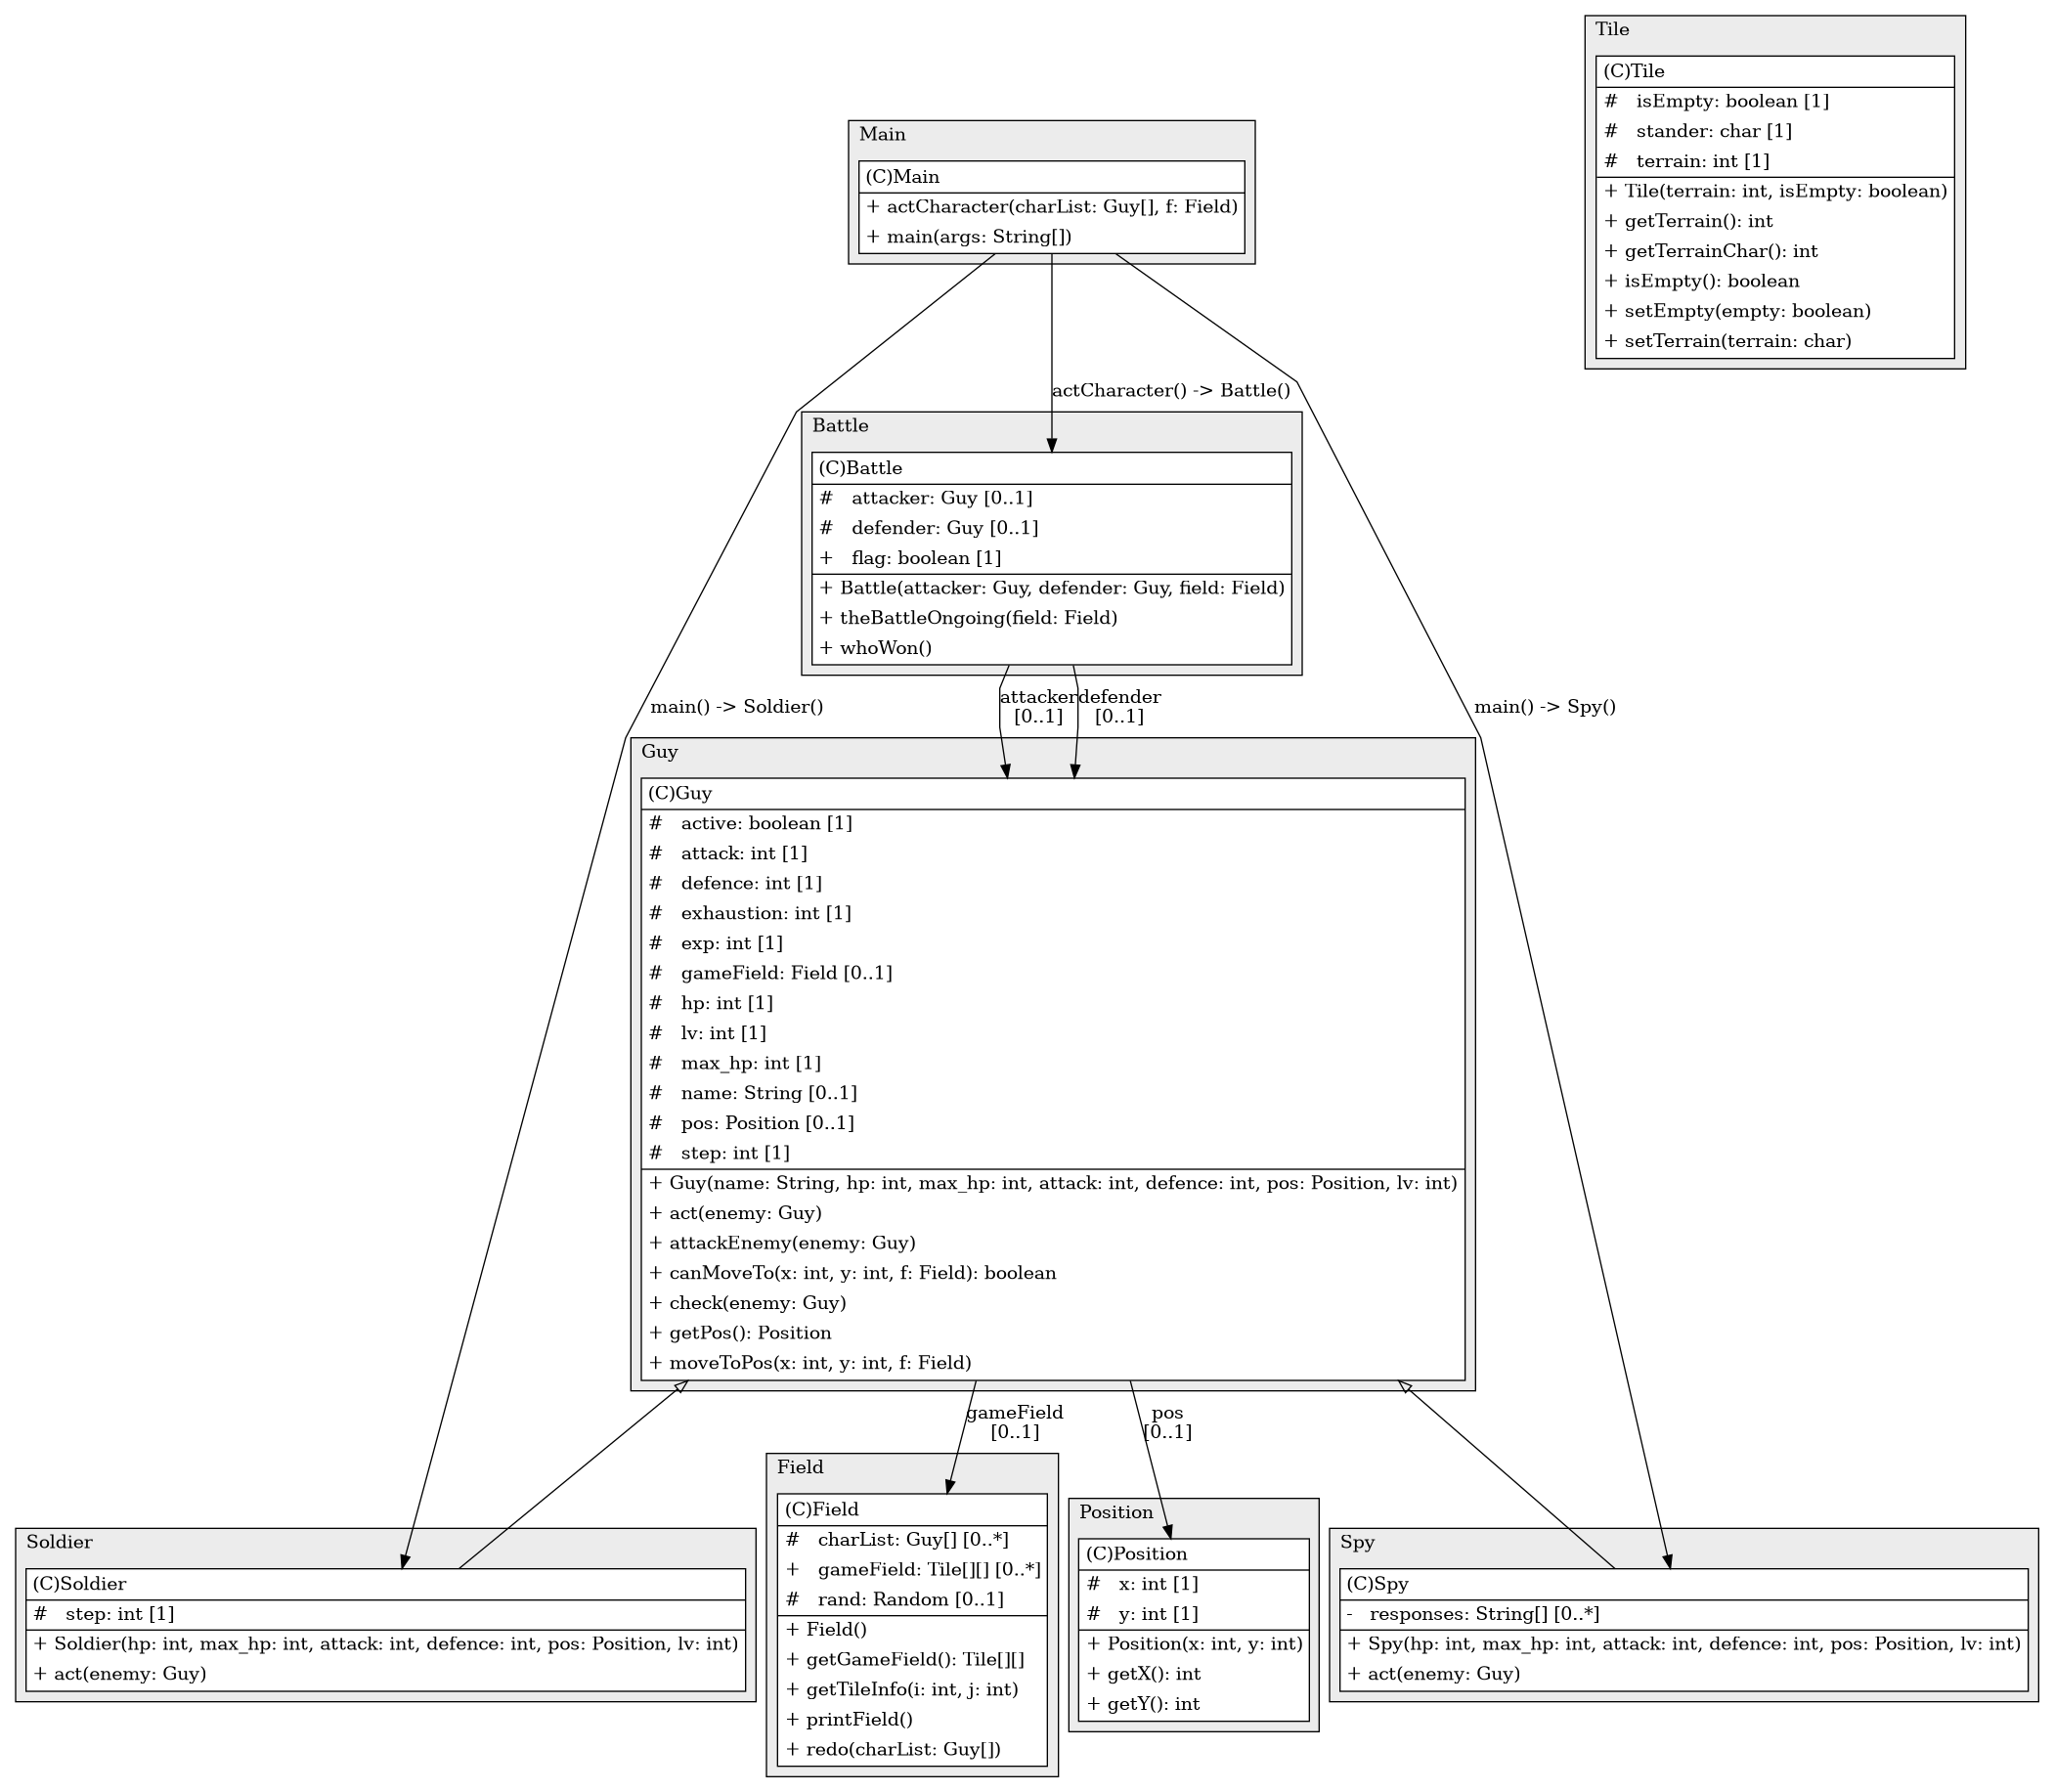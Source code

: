 @startuml

/' diagram meta data start
config=StructureConfiguration;
{
  "projectClassification": {
    "searchMode": "OpenProject", // OpenProject, AllProjects
    "includedProjects": "",
    "pathEndKeywords": "*.impl",
    "isClientPath": "",
    "isClientName": "",
    "isTestPath": "",
    "isTestName": "",
    "isMappingPath": "",
    "isMappingName": "",
    "isDataAccessPath": "",
    "isDataAccessName": "",
    "isDataStructurePath": "",
    "isDataStructureName": "",
    "isInterfaceStructuresPath": "",
    "isInterfaceStructuresName": "",
    "isEntryPointPath": "",
    "isEntryPointName": "",
    "treatFinalFieldsAsMandatory": false
  },
  "graphRestriction": {
    "classPackageExcludeFilter": "",
    "classPackageIncludeFilter": "",
    "classNameExcludeFilter": "",
    "classNameIncludeFilter": "",
    "methodNameExcludeFilter": "",
    "methodNameIncludeFilter": "",
    "removeByInheritance": "", // inheritance/annotation based filtering is done in a second step
    "removeByAnnotation": "",
    "removeByClassPackage": "", // cleanup the graph after inheritance/annotation based filtering is done
    "removeByClassName": "",
    "cutMappings": false,
    "cutEnum": false,
    "cutTests": true,
    "cutClient": true,
    "cutDataAccess": false,
    "cutInterfaceStructures": false,
    "cutDataStructures": false,
    "cutGetterAndSetter": false,
    "cutConstructors": false
  },
  "graphTraversal": {
    "forwardDepth": 3,
    "backwardDepth": 3,
    "classPackageExcludeFilter": "",
    "classPackageIncludeFilter": "",
    "classNameExcludeFilter": "",
    "classNameIncludeFilter": "",
    "methodNameExcludeFilter": "",
    "methodNameIncludeFilter": "",
    "hideMappings": false,
    "hideDataStructures": false,
    "hidePrivateMethods": true,
    "hideInterfaceCalls": true, // indirection: implementation -> interface (is hidden) -> implementation
    "onlyShowApplicationEntryPoints": false, // root node is included
    "useMethodCallsForStructureDiagram": "ForwardOnly" // ForwardOnly, BothDirections, No
  },
  "details": {
    "aggregation": "GroupByClass", // ByClass, GroupByClass, None
    "showClassGenericTypes": true,
    "showMethods": true,
    "showMethodParameterNames": true,
    "showMethodParameterTypes": true,
    "showMethodReturnType": true,
    "showPackageLevels": 2,
    "showDetailedClassStructure": true
  },
  "rootClass": "Main",
  "extensionCallbackMethod": "" // qualified.class.name#methodName - signature: public static String method(String)
}
diagram meta data end '/



digraph g {
    rankdir="TB"
    splines=polyline
    

'nodes 
subgraph cluster_1982676184 { 
   	label=Battle
	labeljust=l
	fillcolor="#ececec"
	style=filled
   
   Battle1982676184[
	label=<<TABLE BORDER="1" CELLBORDER="0" CELLPADDING="4" CELLSPACING="0">
<TR><TD ALIGN="LEFT" >(C)Battle</TD></TR>
<HR/>
<TR><TD ALIGN="LEFT" >#   attacker: Guy [0..1]</TD></TR>
<TR><TD ALIGN="LEFT" >#   defender: Guy [0..1]</TD></TR>
<TR><TD ALIGN="LEFT" >+   flag: boolean [1]</TD></TR>
<HR/>
<TR><TD ALIGN="LEFT" >+ Battle(attacker: Guy, defender: Guy, field: Field)</TD></TR>
<TR><TD ALIGN="LEFT" >+ theBattleOngoing(field: Field)</TD></TR>
<TR><TD ALIGN="LEFT" >+ whoWon()</TD></TR>
</TABLE>>
	style=filled
	margin=0
	shape=plaintext
	fillcolor="#FFFFFF"
];
} 

subgraph cluster_2390489 { 
   	label=Main
	labeljust=l
	fillcolor="#ececec"
	style=filled
   
   Main2390489[
	label=<<TABLE BORDER="1" CELLBORDER="0" CELLPADDING="4" CELLSPACING="0">
<TR><TD ALIGN="LEFT" >(C)Main</TD></TR>
<HR/>
<TR><TD ALIGN="LEFT" >+ actCharacter(charList: Guy[], f: Field)</TD></TR>
<TR><TD ALIGN="LEFT" >+ main(args: String[])</TD></TR>
</TABLE>>
	style=filled
	margin=0
	shape=plaintext
	fillcolor="#FFFFFF"
];
} 

subgraph cluster_2606798 { 
   	label=Tile
	labeljust=l
	fillcolor="#ececec"
	style=filled
   
   Tile2606798[
	label=<<TABLE BORDER="1" CELLBORDER="0" CELLPADDING="4" CELLSPACING="0">
<TR><TD ALIGN="LEFT" >(C)Tile</TD></TR>
<HR/>
<TR><TD ALIGN="LEFT" >#   isEmpty: boolean [1]</TD></TR>
<TR><TD ALIGN="LEFT" >#   stander: char [1]</TD></TR>
<TR><TD ALIGN="LEFT" >#   terrain: int [1]</TD></TR>
<HR/>
<TR><TD ALIGN="LEFT" >+ Tile(terrain: int, isEmpty: boolean)</TD></TR>
<TR><TD ALIGN="LEFT" >+ getTerrain(): int</TD></TR>
<TR><TD ALIGN="LEFT" >+ getTerrainChar(): int</TD></TR>
<TR><TD ALIGN="LEFT" >+ isEmpty(): boolean</TD></TR>
<TR><TD ALIGN="LEFT" >+ setEmpty(empty: boolean)</TD></TR>
<TR><TD ALIGN="LEFT" >+ setTerrain(terrain: char)</TD></TR>
</TABLE>>
	style=filled
	margin=0
	shape=plaintext
	fillcolor="#FFFFFF"
];
} 

subgraph cluster_365946526 { 
   	label=Soldier
	labeljust=l
	fillcolor="#ececec"
	style=filled
   
   Soldier365946526[
	label=<<TABLE BORDER="1" CELLBORDER="0" CELLPADDING="4" CELLSPACING="0">
<TR><TD ALIGN="LEFT" >(C)Soldier</TD></TR>
<HR/>
<TR><TD ALIGN="LEFT" >#   step: int [1]</TD></TR>
<HR/>
<TR><TD ALIGN="LEFT" >+ Soldier(hp: int, max_hp: int, attack: int, defence: int, pos: Position, lv: int)</TD></TR>
<TR><TD ALIGN="LEFT" >+ act(enemy: Guy)</TD></TR>
</TABLE>>
	style=filled
	margin=0
	shape=plaintext
	fillcolor="#FFFFFF"
];
} 

subgraph cluster_67875034 { 
   	label=Field
	labeljust=l
	fillcolor="#ececec"
	style=filled
   
   Field67875034[
	label=<<TABLE BORDER="1" CELLBORDER="0" CELLPADDING="4" CELLSPACING="0">
<TR><TD ALIGN="LEFT" >(C)Field</TD></TR>
<HR/>
<TR><TD ALIGN="LEFT" >#   charList: Guy[] [0..*]</TD></TR>
<TR><TD ALIGN="LEFT" >+   gameField: Tile[][] [0..*]</TD></TR>
<TR><TD ALIGN="LEFT" >#   rand: Random [0..1]</TD></TR>
<HR/>
<TR><TD ALIGN="LEFT" >+ Field()</TD></TR>
<TR><TD ALIGN="LEFT" >+ getGameField(): Tile[][]</TD></TR>
<TR><TD ALIGN="LEFT" >+ getTileInfo(i: int, j: int)</TD></TR>
<TR><TD ALIGN="LEFT" >+ printField()</TD></TR>
<TR><TD ALIGN="LEFT" >+ redo(charList: Guy[])</TD></TR>
</TABLE>>
	style=filled
	margin=0
	shape=plaintext
	fillcolor="#FFFFFF"
];
} 

subgraph cluster_71979 { 
   	label=Guy
	labeljust=l
	fillcolor="#ececec"
	style=filled
   
   Guy71979[
	label=<<TABLE BORDER="1" CELLBORDER="0" CELLPADDING="4" CELLSPACING="0">
<TR><TD ALIGN="LEFT" >(C)Guy</TD></TR>
<HR/>
<TR><TD ALIGN="LEFT" >#   active: boolean [1]</TD></TR>
<TR><TD ALIGN="LEFT" >#   attack: int [1]</TD></TR>
<TR><TD ALIGN="LEFT" >#   defence: int [1]</TD></TR>
<TR><TD ALIGN="LEFT" >#   exhaustion: int [1]</TD></TR>
<TR><TD ALIGN="LEFT" >#   exp: int [1]</TD></TR>
<TR><TD ALIGN="LEFT" >#   gameField: Field [0..1]</TD></TR>
<TR><TD ALIGN="LEFT" >#   hp: int [1]</TD></TR>
<TR><TD ALIGN="LEFT" >#   lv: int [1]</TD></TR>
<TR><TD ALIGN="LEFT" >#   max_hp: int [1]</TD></TR>
<TR><TD ALIGN="LEFT" >#   name: String [0..1]</TD></TR>
<TR><TD ALIGN="LEFT" >#   pos: Position [0..1]</TD></TR>
<TR><TD ALIGN="LEFT" >#   step: int [1]</TD></TR>
<HR/>
<TR><TD ALIGN="LEFT" >+ Guy(name: String, hp: int, max_hp: int, attack: int, defence: int, pos: Position, lv: int)</TD></TR>
<TR><TD ALIGN="LEFT" >+ act(enemy: Guy)</TD></TR>
<TR><TD ALIGN="LEFT" >+ attackEnemy(enemy: Guy)</TD></TR>
<TR><TD ALIGN="LEFT" >+ canMoveTo(x: int, y: int, f: Field): boolean</TD></TR>
<TR><TD ALIGN="LEFT" >+ check(enemy: Guy)</TD></TR>
<TR><TD ALIGN="LEFT" >+ getPos(): Position</TD></TR>
<TR><TD ALIGN="LEFT" >+ moveToPos(x: int, y: int, f: Field)</TD></TR>
</TABLE>>
	style=filled
	margin=0
	shape=plaintext
	fillcolor="#FFFFFF"
];
} 

subgraph cluster_812449097 { 
   	label=Position
	labeljust=l
	fillcolor="#ececec"
	style=filled
   
   Position812449097[
	label=<<TABLE BORDER="1" CELLBORDER="0" CELLPADDING="4" CELLSPACING="0">
<TR><TD ALIGN="LEFT" >(C)Position</TD></TR>
<HR/>
<TR><TD ALIGN="LEFT" >#   x: int [1]</TD></TR>
<TR><TD ALIGN="LEFT" >#   y: int [1]</TD></TR>
<HR/>
<TR><TD ALIGN="LEFT" >+ Position(x: int, y: int)</TD></TR>
<TR><TD ALIGN="LEFT" >+ getX(): int</TD></TR>
<TR><TD ALIGN="LEFT" >+ getY(): int</TD></TR>
</TABLE>>
	style=filled
	margin=0
	shape=plaintext
	fillcolor="#FFFFFF"
];
} 

subgraph cluster_83356 { 
   	label=Spy
	labeljust=l
	fillcolor="#ececec"
	style=filled
   
   Spy83356[
	label=<<TABLE BORDER="1" CELLBORDER="0" CELLPADDING="4" CELLSPACING="0">
<TR><TD ALIGN="LEFT" >(C)Spy</TD></TR>
<HR/>
<TR><TD ALIGN="LEFT" >-   responses: String[] [0..*]</TD></TR>
<HR/>
<TR><TD ALIGN="LEFT" >+ Spy(hp: int, max_hp: int, attack: int, defence: int, pos: Position, lv: int)</TD></TR>
<TR><TD ALIGN="LEFT" >+ act(enemy: Guy)</TD></TR>
</TABLE>>
	style=filled
	margin=0
	shape=plaintext
	fillcolor="#FFFFFF"
];
} 

'edges    
Battle1982676184 -> Guy71979[label="attacker
[0..1]"];
Battle1982676184 -> Guy71979[label="defender
[0..1]"];
Guy71979 -> Field67875034[label="gameField
[0..1]"];
Guy71979 -> Position812449097[label="pos
[0..1]"];
Guy71979 -> Soldier365946526[arrowhead=none, arrowtail=empty, dir=both];
Guy71979 -> Spy83356[arrowhead=none, arrowtail=empty, dir=both];
Main2390489 -> Battle1982676184[label="actCharacter() -> Battle()"];
Main2390489 -> Soldier365946526[label="main() -> Soldier()"];
Main2390489 -> Spy83356[label="main() -> Spy()"];
    
}
@enduml